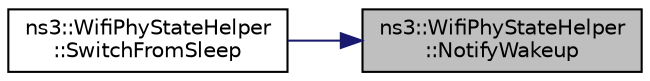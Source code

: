 digraph "ns3::WifiPhyStateHelper::NotifyWakeup"
{
 // LATEX_PDF_SIZE
  edge [fontname="Helvetica",fontsize="10",labelfontname="Helvetica",labelfontsize="10"];
  node [fontname="Helvetica",fontsize="10",shape=record];
  rankdir="RL";
  Node1 [label="ns3::WifiPhyStateHelper\l::NotifyWakeup",height=0.2,width=0.4,color="black", fillcolor="grey75", style="filled", fontcolor="black",tooltip="Notify all WifiPhyListener that we woke up."];
  Node1 -> Node2 [dir="back",color="midnightblue",fontsize="10",style="solid",fontname="Helvetica"];
  Node2 [label="ns3::WifiPhyStateHelper\l::SwitchFromSleep",height=0.2,width=0.4,color="black", fillcolor="white", style="filled",URL="$classns3_1_1_wifi_phy_state_helper.html#adfa6b4ce47455491dbbd82a97b601cfb",tooltip="Switch from sleep mode."];
}
